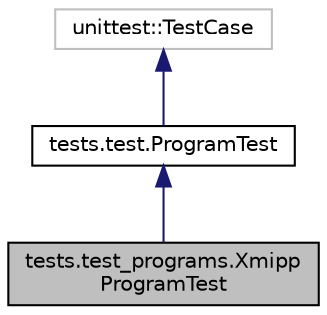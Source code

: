 digraph "tests.test_programs.XmippProgramTest"
{
  edge [fontname="Helvetica",fontsize="10",labelfontname="Helvetica",labelfontsize="10"];
  node [fontname="Helvetica",fontsize="10",shape=record];
  Node88 [label="tests.test_programs.Xmipp\lProgramTest",height=0.2,width=0.4,color="black", fillcolor="grey75", style="filled", fontcolor="black"];
  Node89 -> Node88 [dir="back",color="midnightblue",fontsize="10",style="solid",fontname="Helvetica"];
  Node89 [label="tests.test.ProgramTest",height=0.2,width=0.4,color="black", fillcolor="white", style="filled",URL="$classtests_1_1test_1_1ProgramTest.html"];
  Node90 -> Node89 [dir="back",color="midnightblue",fontsize="10",style="solid",fontname="Helvetica"];
  Node90 [label="unittest::TestCase",height=0.2,width=0.4,color="grey75", fillcolor="white", style="filled"];
}

